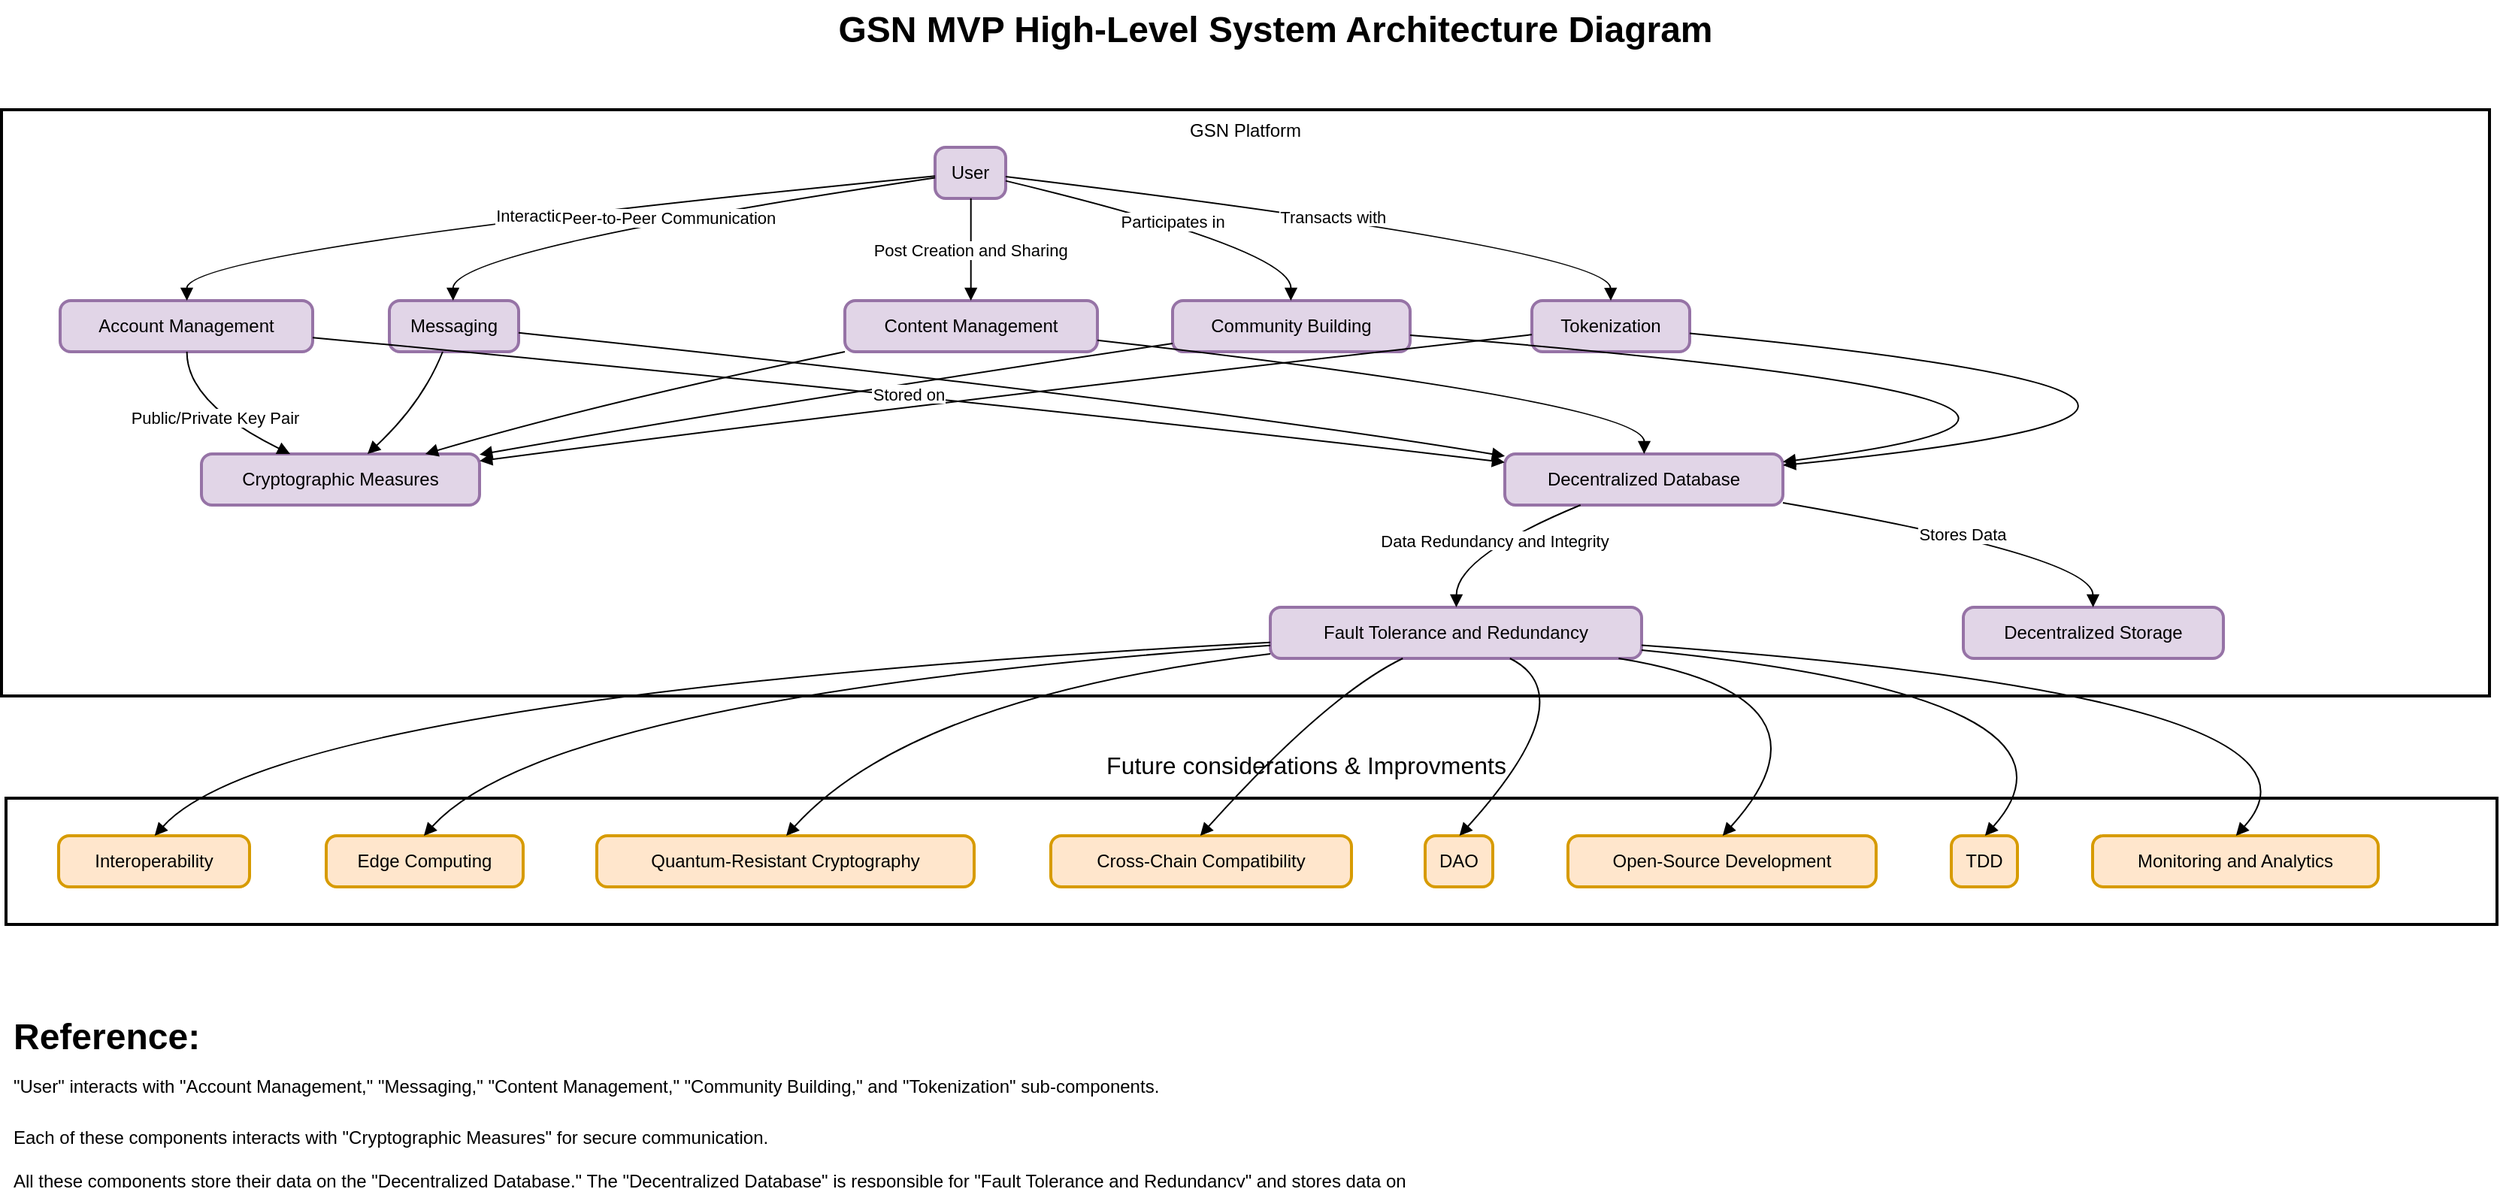 <mxfile version="21.6.5" type="github">
  <diagram name="Página-1" id="ziMSc9ZiG6M0TnIhPRJV">
    <mxGraphModel dx="2811" dy="1957" grid="1" gridSize="10" guides="1" tooltips="1" connect="1" arrows="1" fold="1" page="1" pageScale="1" pageWidth="827" pageHeight="1169" math="0" shadow="0">
      <root>
        <mxCell id="0" />
        <mxCell id="1" parent="0" />
        <mxCell id="pRsxeg6nlHUlIXsSP61g-1" value="" style="whiteSpace=wrap;strokeWidth=2;verticalAlign=top;shadow=0;" vertex="1" parent="1">
          <mxGeometry x="33" y="591" width="1657" height="84" as="geometry" />
        </mxCell>
        <mxCell id="pRsxeg6nlHUlIXsSP61g-2" value="Interoperability" style="rounded=1;absoluteArcSize=1;arcSize=14;whiteSpace=wrap;strokeWidth=2;shadow=0;fillColor=#ffe6cc;strokeColor=#d79b00;" vertex="1" parent="1">
          <mxGeometry x="68" y="616" width="127" height="34" as="geometry" />
        </mxCell>
        <mxCell id="pRsxeg6nlHUlIXsSP61g-3" value="Edge Computing" style="rounded=1;absoluteArcSize=1;arcSize=14;whiteSpace=wrap;strokeWidth=2;shadow=0;fillColor=#ffe6cc;strokeColor=#d79b00;" vertex="1" parent="1">
          <mxGeometry x="246" y="616" width="131" height="34" as="geometry" />
        </mxCell>
        <mxCell id="pRsxeg6nlHUlIXsSP61g-4" value="Quantum-Resistant Cryptography" style="rounded=1;absoluteArcSize=1;arcSize=14;whiteSpace=wrap;strokeWidth=2;shadow=0;fillColor=#ffe6cc;strokeColor=#d79b00;" vertex="1" parent="1">
          <mxGeometry x="426" y="616" width="251" height="34" as="geometry" />
        </mxCell>
        <mxCell id="pRsxeg6nlHUlIXsSP61g-5" value="Cross-Chain Compatibility" style="rounded=1;absoluteArcSize=1;arcSize=14;whiteSpace=wrap;strokeWidth=2;shadow=0;fillColor=#ffe6cc;strokeColor=#d79b00;" vertex="1" parent="1">
          <mxGeometry x="728" y="616" width="200" height="34" as="geometry" />
        </mxCell>
        <mxCell id="pRsxeg6nlHUlIXsSP61g-6" value="DAO" style="rounded=1;absoluteArcSize=1;arcSize=14;whiteSpace=wrap;strokeWidth=2;shadow=0;fillColor=#ffe6cc;strokeColor=#d79b00;" vertex="1" parent="1">
          <mxGeometry x="977" y="616" width="45" height="34" as="geometry" />
        </mxCell>
        <mxCell id="pRsxeg6nlHUlIXsSP61g-7" value="Open-Source Development" style="rounded=1;absoluteArcSize=1;arcSize=14;whiteSpace=wrap;strokeWidth=2;shadow=0;fillColor=#ffe6cc;strokeColor=#d79b00;" vertex="1" parent="1">
          <mxGeometry x="1072" y="616" width="205" height="34" as="geometry" />
        </mxCell>
        <mxCell id="pRsxeg6nlHUlIXsSP61g-8" value="TDD" style="rounded=1;absoluteArcSize=1;arcSize=14;whiteSpace=wrap;strokeWidth=2;shadow=0;fillColor=#ffe6cc;strokeColor=#d79b00;" vertex="1" parent="1">
          <mxGeometry x="1327" y="616" width="44" height="34" as="geometry" />
        </mxCell>
        <mxCell id="pRsxeg6nlHUlIXsSP61g-9" value="Monitoring and Analytics" style="rounded=1;absoluteArcSize=1;arcSize=14;whiteSpace=wrap;strokeWidth=2;shadow=0;fillColor=#ffe6cc;strokeColor=#d79b00;" vertex="1" parent="1">
          <mxGeometry x="1421" y="616" width="190" height="34" as="geometry" />
        </mxCell>
        <mxCell id="pRsxeg6nlHUlIXsSP61g-10" value="GSN Platform" style="whiteSpace=wrap;strokeWidth=2;verticalAlign=top;shadow=0;" vertex="1" parent="1">
          <mxGeometry x="30" y="133" width="1655" height="390" as="geometry" />
        </mxCell>
        <mxCell id="pRsxeg6nlHUlIXsSP61g-11" value="Account Management" style="rounded=1;absoluteArcSize=1;arcSize=14;whiteSpace=wrap;strokeWidth=2;shadow=0;fillColor=#e1d5e7;strokeColor=#9673a6;" vertex="1" parent="1">
          <mxGeometry x="69" y="260" width="168" height="34" as="geometry" />
        </mxCell>
        <mxCell id="pRsxeg6nlHUlIXsSP61g-12" value="User" style="rounded=1;absoluteArcSize=1;arcSize=14;whiteSpace=wrap;strokeWidth=2;shadow=0;fillColor=#e1d5e7;strokeColor=#9673a6;" vertex="1" parent="1">
          <mxGeometry x="651" y="158" width="47" height="34" as="geometry" />
        </mxCell>
        <mxCell id="pRsxeg6nlHUlIXsSP61g-13" value="Cryptographic Measures" style="rounded=1;absoluteArcSize=1;arcSize=14;whiteSpace=wrap;strokeWidth=2;shadow=0;fillColor=#e1d5e7;strokeColor=#9673a6;" vertex="1" parent="1">
          <mxGeometry x="163" y="362" width="185" height="34" as="geometry" />
        </mxCell>
        <mxCell id="pRsxeg6nlHUlIXsSP61g-14" value="Messaging" style="rounded=1;absoluteArcSize=1;arcSize=14;whiteSpace=wrap;strokeWidth=2;shadow=0;fillColor=#e1d5e7;strokeColor=#9673a6;" vertex="1" parent="1">
          <mxGeometry x="288" y="260" width="86" height="34" as="geometry" />
        </mxCell>
        <mxCell id="pRsxeg6nlHUlIXsSP61g-15" value="Content Management" style="rounded=1;absoluteArcSize=1;arcSize=14;whiteSpace=wrap;strokeWidth=2;shadow=0;fillColor=#e1d5e7;strokeColor=#9673a6;" vertex="1" parent="1">
          <mxGeometry x="591" y="260" width="168" height="34" as="geometry" />
        </mxCell>
        <mxCell id="pRsxeg6nlHUlIXsSP61g-16" value="Community Building" style="rounded=1;absoluteArcSize=1;arcSize=14;whiteSpace=wrap;strokeWidth=2;shadow=0;fillColor=#e1d5e7;strokeColor=#9673a6;" vertex="1" parent="1">
          <mxGeometry x="809" y="260" width="158" height="34" as="geometry" />
        </mxCell>
        <mxCell id="pRsxeg6nlHUlIXsSP61g-17" value="Tokenization" style="rounded=1;absoluteArcSize=1;arcSize=14;whiteSpace=wrap;strokeWidth=2;shadow=0;fillColor=#e1d5e7;strokeColor=#9673a6;" vertex="1" parent="1">
          <mxGeometry x="1048" y="260" width="105" height="34" as="geometry" />
        </mxCell>
        <mxCell id="pRsxeg6nlHUlIXsSP61g-18" value="Decentralized Database" style="rounded=1;absoluteArcSize=1;arcSize=14;whiteSpace=wrap;strokeWidth=2;shadow=0;fillColor=#e1d5e7;strokeColor=#9673a6;" vertex="1" parent="1">
          <mxGeometry x="1030" y="362" width="185" height="34" as="geometry" />
        </mxCell>
        <mxCell id="pRsxeg6nlHUlIXsSP61g-19" value="Fault Tolerance and Redundancy" style="rounded=1;absoluteArcSize=1;arcSize=14;whiteSpace=wrap;strokeWidth=2;shadow=0;fillColor=#e1d5e7;strokeColor=#9673a6;" vertex="1" parent="1">
          <mxGeometry x="874" y="464" width="247" height="34" as="geometry" />
        </mxCell>
        <mxCell id="pRsxeg6nlHUlIXsSP61g-20" value="Decentralized Storage" style="rounded=1;absoluteArcSize=1;arcSize=14;whiteSpace=wrap;strokeWidth=2;shadow=0;fillColor=#e1d5e7;strokeColor=#9673a6;" vertex="1" parent="1">
          <mxGeometry x="1335" y="464" width="173" height="34" as="geometry" />
        </mxCell>
        <mxCell id="pRsxeg6nlHUlIXsSP61g-21" value="Interaction" style="curved=1;startArrow=none;endArrow=block;exitX=0.009;exitY=0.56;entryX=0.502;entryY=0;rounded=0;shadow=0;" edge="1" parent="1" source="pRsxeg6nlHUlIXsSP61g-12" target="pRsxeg6nlHUlIXsSP61g-11">
          <mxGeometry x="0.001" relative="1" as="geometry">
            <Array as="points">
              <mxPoint x="153" y="226" />
            </Array>
            <mxPoint as="offset" />
          </mxGeometry>
        </mxCell>
        <mxCell id="pRsxeg6nlHUlIXsSP61g-22" value="Public/Private Key Pair" style="curved=1;startArrow=none;endArrow=block;exitX=0.502;exitY=0.985;entryX=0.319;entryY=0;rounded=0;shadow=0;" edge="1" parent="1" source="pRsxeg6nlHUlIXsSP61g-11" target="pRsxeg6nlHUlIXsSP61g-13">
          <mxGeometry relative="1" as="geometry">
            <Array as="points">
              <mxPoint x="153" y="328" />
            </Array>
          </mxGeometry>
        </mxCell>
        <mxCell id="pRsxeg6nlHUlIXsSP61g-23" value="Peer-to-Peer Communication" style="curved=1;startArrow=none;endArrow=block;exitX=0.009;exitY=0.595;entryX=0.493;entryY=0;rounded=0;shadow=0;" edge="1" parent="1" source="pRsxeg6nlHUlIXsSP61g-12" target="pRsxeg6nlHUlIXsSP61g-14">
          <mxGeometry x="-0.002" relative="1" as="geometry">
            <Array as="points">
              <mxPoint x="330" y="226" />
            </Array>
            <mxPoint as="offset" />
          </mxGeometry>
        </mxCell>
        <mxCell id="pRsxeg6nlHUlIXsSP61g-24" value="" style="curved=1;startArrow=none;endArrow=block;exitX=0.415;exitY=0.985;entryX=0.597;entryY=0;rounded=0;shadow=0;" edge="1" parent="1" source="pRsxeg6nlHUlIXsSP61g-14" target="pRsxeg6nlHUlIXsSP61g-13">
          <mxGeometry relative="1" as="geometry">
            <Array as="points">
              <mxPoint x="310" y="328" />
            </Array>
          </mxGeometry>
        </mxCell>
        <mxCell id="pRsxeg6nlHUlIXsSP61g-25" value="Post Creation and Sharing" style="curved=1;startArrow=none;endArrow=block;exitX=0.507;exitY=0.985;entryX=0.499;entryY=0;rounded=0;shadow=0;" edge="1" parent="1" source="pRsxeg6nlHUlIXsSP61g-12" target="pRsxeg6nlHUlIXsSP61g-15">
          <mxGeometry relative="1" as="geometry">
            <Array as="points" />
          </mxGeometry>
        </mxCell>
        <mxCell id="pRsxeg6nlHUlIXsSP61g-26" value="" style="curved=1;startArrow=none;endArrow=block;exitX=0.015;exitY=0.985;entryX=0.805;entryY=0;rounded=0;shadow=0;" edge="1" parent="1" source="pRsxeg6nlHUlIXsSP61g-15" target="pRsxeg6nlHUlIXsSP61g-13">
          <mxGeometry relative="1" as="geometry">
            <Array as="points">
              <mxPoint x="427" y="328" />
            </Array>
          </mxGeometry>
        </mxCell>
        <mxCell id="pRsxeg6nlHUlIXsSP61g-27" value="Participates in" style="curved=1;startArrow=none;endArrow=block;exitX=1.005;exitY=0.658;entryX=0.498;entryY=0;rounded=0;shadow=0;" edge="1" parent="1" source="pRsxeg6nlHUlIXsSP61g-12" target="pRsxeg6nlHUlIXsSP61g-16">
          <mxGeometry relative="1" as="geometry">
            <Array as="points">
              <mxPoint x="888" y="226" />
            </Array>
          </mxGeometry>
        </mxCell>
        <mxCell id="pRsxeg6nlHUlIXsSP61g-28" value="" style="curved=1;startArrow=none;endArrow=block;exitX=-0.002;exitY=0.838;entryX=1.001;entryY=0.011;rounded=0;shadow=0;" edge="1" parent="1" source="pRsxeg6nlHUlIXsSP61g-16" target="pRsxeg6nlHUlIXsSP61g-13">
          <mxGeometry relative="1" as="geometry">
            <Array as="points">
              <mxPoint x="544" y="328" />
            </Array>
          </mxGeometry>
        </mxCell>
        <mxCell id="pRsxeg6nlHUlIXsSP61g-29" value="Transacts with" style="curved=1;startArrow=none;endArrow=block;exitX=1.005;exitY=0.575;entryX=0.5;entryY=0;rounded=0;shadow=0;" edge="1" parent="1" source="pRsxeg6nlHUlIXsSP61g-12" target="pRsxeg6nlHUlIXsSP61g-17">
          <mxGeometry relative="1" as="geometry">
            <Array as="points">
              <mxPoint x="1100" y="226" />
            </Array>
          </mxGeometry>
        </mxCell>
        <mxCell id="pRsxeg6nlHUlIXsSP61g-30" value="" style="curved=1;startArrow=none;endArrow=block;exitX=-0.001;exitY=0.666;entryX=1.001;entryY=0.136;rounded=0;shadow=0;" edge="1" parent="1" source="pRsxeg6nlHUlIXsSP61g-17" target="pRsxeg6nlHUlIXsSP61g-13">
          <mxGeometry relative="1" as="geometry">
            <Array as="points">
              <mxPoint x="645" y="328" />
            </Array>
          </mxGeometry>
        </mxCell>
        <mxCell id="pRsxeg6nlHUlIXsSP61g-31" value="Stored on" style="curved=1;startArrow=none;endArrow=block;exitX=1.003;exitY=0.724;entryX=0.002;entryY=0.166;rounded=0;shadow=0;" edge="1" parent="1" source="pRsxeg6nlHUlIXsSP61g-11" target="pRsxeg6nlHUlIXsSP61g-18">
          <mxGeometry relative="1" as="geometry">
            <Array as="points">
              <mxPoint x="699" y="328" />
            </Array>
          </mxGeometry>
        </mxCell>
        <mxCell id="pRsxeg6nlHUlIXsSP61g-32" value="" style="curved=1;startArrow=none;endArrow=block;exitX=0.992;exitY=0.626;entryX=0.002;entryY=0.043;rounded=0;shadow=0;" edge="1" parent="1" source="pRsxeg6nlHUlIXsSP61g-14" target="pRsxeg6nlHUlIXsSP61g-18">
          <mxGeometry relative="1" as="geometry">
            <Array as="points">
              <mxPoint x="815" y="328" />
            </Array>
          </mxGeometry>
        </mxCell>
        <mxCell id="pRsxeg6nlHUlIXsSP61g-33" value="" style="curved=1;startArrow=none;endArrow=block;exitX=0.998;exitY=0.773;entryX=0.501;entryY=0;rounded=0;shadow=0;" edge="1" parent="1" source="pRsxeg6nlHUlIXsSP61g-15" target="pRsxeg6nlHUlIXsSP61g-18">
          <mxGeometry relative="1" as="geometry">
            <Array as="points">
              <mxPoint x="1123" y="328" />
            </Array>
          </mxGeometry>
        </mxCell>
        <mxCell id="pRsxeg6nlHUlIXsSP61g-34" value="" style="curved=1;startArrow=none;endArrow=block;exitX=0.999;exitY=0.677;entryX=1.001;entryY=0.153;rounded=0;shadow=0;" edge="1" parent="1" source="pRsxeg6nlHUlIXsSP61g-16" target="pRsxeg6nlHUlIXsSP61g-18">
          <mxGeometry relative="1" as="geometry">
            <Array as="points">
              <mxPoint x="1531" y="328" />
            </Array>
          </mxGeometry>
        </mxCell>
        <mxCell id="pRsxeg6nlHUlIXsSP61g-35" value="" style="curved=1;startArrow=none;endArrow=block;exitX=1.001;exitY=0.641;entryX=1.001;entryY=0.22;rounded=0;shadow=0;" edge="1" parent="1" source="pRsxeg6nlHUlIXsSP61g-17" target="pRsxeg6nlHUlIXsSP61g-18">
          <mxGeometry relative="1" as="geometry">
            <Array as="points">
              <mxPoint x="1632" y="328" />
            </Array>
          </mxGeometry>
        </mxCell>
        <mxCell id="pRsxeg6nlHUlIXsSP61g-36" value="Data Redundancy and Integrity" style="curved=1;startArrow=none;endArrow=block;exitX=0.279;exitY=0.985;entryX=0.501;entryY=0;rounded=0;shadow=0;" edge="1" parent="1" source="pRsxeg6nlHUlIXsSP61g-18" target="pRsxeg6nlHUlIXsSP61g-19">
          <mxGeometry relative="1" as="geometry">
            <Array as="points">
              <mxPoint x="998" y="430" />
            </Array>
          </mxGeometry>
        </mxCell>
        <mxCell id="pRsxeg6nlHUlIXsSP61g-37" value="Stores Data" style="curved=1;startArrow=none;endArrow=block;exitX=1.001;exitY=0.957;entryX=0.499;entryY=0;rounded=0;shadow=0;" edge="1" parent="1" source="pRsxeg6nlHUlIXsSP61g-18" target="pRsxeg6nlHUlIXsSP61g-20">
          <mxGeometry relative="1" as="geometry">
            <Array as="points">
              <mxPoint x="1421" y="430" />
            </Array>
          </mxGeometry>
        </mxCell>
        <mxCell id="pRsxeg6nlHUlIXsSP61g-38" value="" style="curved=1;startArrow=none;endArrow=block;exitX=0.001;exitY=0.687;entryX=0.503;entryY=0;rounded=0;shadow=0;" edge="1" parent="1" source="pRsxeg6nlHUlIXsSP61g-19" target="pRsxeg6nlHUlIXsSP61g-2">
          <mxGeometry relative="1" as="geometry">
            <Array as="points">
              <mxPoint x="216" y="523" />
            </Array>
          </mxGeometry>
        </mxCell>
        <mxCell id="pRsxeg6nlHUlIXsSP61g-39" value="" style="curved=1;startArrow=none;endArrow=block;exitX=0.001;exitY=0.744;entryX=0.496;entryY=0;rounded=0;shadow=0;" edge="1" parent="1" source="pRsxeg6nlHUlIXsSP61g-19" target="pRsxeg6nlHUlIXsSP61g-3">
          <mxGeometry relative="1" as="geometry">
            <Array as="points">
              <mxPoint x="395" y="523" />
            </Array>
          </mxGeometry>
        </mxCell>
        <mxCell id="pRsxeg6nlHUlIXsSP61g-40" value="" style="curved=1;startArrow=none;endArrow=block;exitX=0.001;exitY=0.912;entryX=0.502;entryY=0;rounded=0;shadow=0;" edge="1" parent="1" source="pRsxeg6nlHUlIXsSP61g-19" target="pRsxeg6nlHUlIXsSP61g-4">
          <mxGeometry relative="1" as="geometry">
            <Array as="points">
              <mxPoint x="636" y="523" />
            </Array>
          </mxGeometry>
        </mxCell>
        <mxCell id="pRsxeg6nlHUlIXsSP61g-41" value="" style="curved=1;startArrow=none;endArrow=block;exitX=0.361;exitY=0.985;entryX=0.497;entryY=0;rounded=0;shadow=0;" edge="1" parent="1" source="pRsxeg6nlHUlIXsSP61g-19" target="pRsxeg6nlHUlIXsSP61g-5">
          <mxGeometry relative="1" as="geometry">
            <Array as="points">
              <mxPoint x="911" y="523" />
            </Array>
          </mxGeometry>
        </mxCell>
        <mxCell id="pRsxeg6nlHUlIXsSP61g-42" value="" style="curved=1;startArrow=none;endArrow=block;exitX=0.641;exitY=0.985;entryX=0.507;entryY=0;rounded=0;shadow=0;" edge="1" parent="1" source="pRsxeg6nlHUlIXsSP61g-19" target="pRsxeg6nlHUlIXsSP61g-6">
          <mxGeometry relative="1" as="geometry">
            <Array as="points">
              <mxPoint x="1084" y="523" />
            </Array>
          </mxGeometry>
        </mxCell>
        <mxCell id="pRsxeg6nlHUlIXsSP61g-43" value="" style="curved=1;startArrow=none;endArrow=block;exitX=0.925;exitY=0.985;entryX=0.502;entryY=0;rounded=0;shadow=0;" edge="1" parent="1" source="pRsxeg6nlHUlIXsSP61g-19" target="pRsxeg6nlHUlIXsSP61g-7">
          <mxGeometry relative="1" as="geometry">
            <Array as="points">
              <mxPoint x="1259" y="523" />
            </Array>
          </mxGeometry>
        </mxCell>
        <mxCell id="pRsxeg6nlHUlIXsSP61g-44" value="" style="curved=1;startArrow=none;endArrow=block;exitX=1.0;exitY=0.84;entryX=0.51;entryY=0;rounded=0;shadow=0;" edge="1" parent="1" source="pRsxeg6nlHUlIXsSP61g-19" target="pRsxeg6nlHUlIXsSP61g-8">
          <mxGeometry relative="1" as="geometry">
            <Array as="points">
              <mxPoint x="1433" y="523" />
            </Array>
          </mxGeometry>
        </mxCell>
        <mxCell id="pRsxeg6nlHUlIXsSP61g-45" value="" style="curved=1;startArrow=none;endArrow=block;exitX=1.0;exitY=0.744;entryX=0.502;entryY=0;rounded=0;shadow=0;" edge="1" parent="1" source="pRsxeg6nlHUlIXsSP61g-19" target="pRsxeg6nlHUlIXsSP61g-9">
          <mxGeometry relative="1" as="geometry">
            <Array as="points">
              <mxPoint x="1600" y="523" />
            </Array>
          </mxGeometry>
        </mxCell>
        <mxCell id="pRsxeg6nlHUlIXsSP61g-47" value="GSN MVP High-Level System Architecture Diagram" style="text;strokeColor=none;fillColor=none;html=1;fontSize=24;fontStyle=1;verticalAlign=middle;align=center;" vertex="1" parent="1">
          <mxGeometry x="827" y="60" width="100" height="40" as="geometry" />
        </mxCell>
        <mxCell id="pRsxeg6nlHUlIXsSP61g-48" value="&lt;h1&gt;&lt;span style=&quot;background-color: initial;&quot;&gt;Reference:&lt;br&gt;&lt;/span&gt;&lt;span style=&quot;background-color: initial; font-size: 12px; font-weight: normal;&quot;&gt;&quot;User&quot; interacts with &quot;Account Management,&quot; &quot;Messaging,&quot; &quot;Content Management,&quot; &quot;Community Building,&quot; and &quot;Tokenization&quot; sub-components.&lt;/span&gt;&lt;br&gt;&lt;/h1&gt;&lt;p&gt;Each of these components interacts with &quot;Cryptographic Measures&quot; for secure communication. &lt;br&gt;&lt;br&gt;All these components store their data on the &quot;Decentralized Database.&quot; The &quot;Decentralized Database&quot; is responsible for &quot;Fault Tolerance and Redundancy&quot; and stores data on &quot;Decentralized Storage.&quot; &quot;Fault Tolerance and Redundancy&quot; ties into the &quot;Future Considerations&quot; - &quot;Interoperability,&quot; &quot;Edge Computing,&quot; &quot;Quantum-Resistant Cryptography,&quot; &quot;Cross-Chain Compatibility,&quot; &quot;DAO,&quot; &quot;Open-Source Development,&quot; &quot;TDD,&quot; and &quot;Monitoring and Analytics.&quot; components.&lt;/p&gt;" style="text;html=1;strokeColor=none;fillColor=none;spacing=5;spacingTop=-20;whiteSpace=wrap;overflow=hidden;rounded=0;" vertex="1" parent="1">
          <mxGeometry x="33" y="730" width="951" height="120" as="geometry" />
        </mxCell>
        <mxCell id="pRsxeg6nlHUlIXsSP61g-53" value="Future considerations &amp;amp; Improvments" style="text;html=1;strokeColor=none;fillColor=none;align=center;verticalAlign=middle;whiteSpace=wrap;rounded=0;fontSize=16;" vertex="1" parent="1">
          <mxGeometry x="748" y="554" width="300" height="30" as="geometry" />
        </mxCell>
      </root>
    </mxGraphModel>
  </diagram>
</mxfile>
